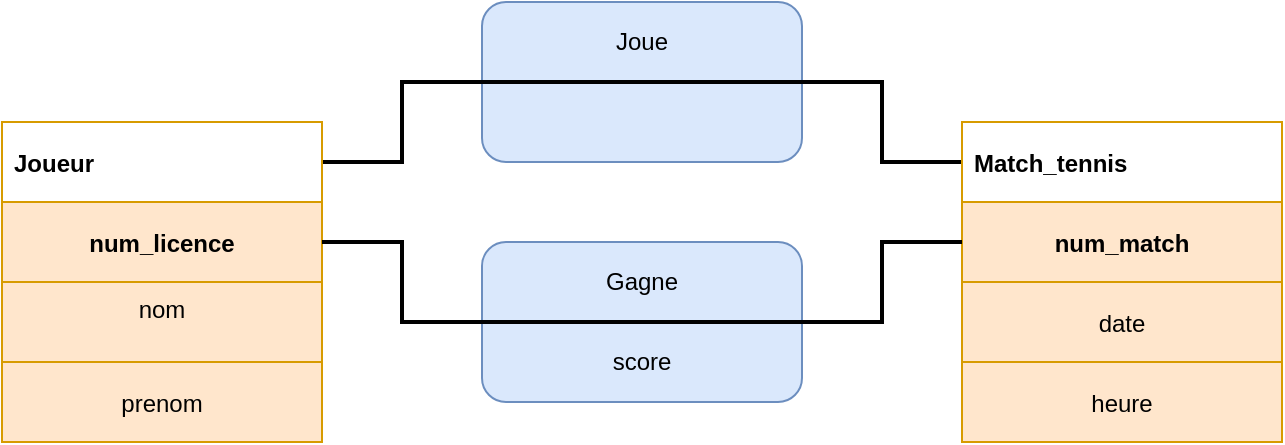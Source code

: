 <mxfile version="13.7.9" type="device"><diagram id="C5RBs43oDa-KdzZeNtuy" name="Page-1"><mxGraphModel dx="1086" dy="966" grid="1" gridSize="10" guides="1" tooltips="1" connect="1" arrows="1" fold="1" page="1" pageScale="1" pageWidth="827" pageHeight="1169" math="0" shadow="0"><root><mxCell id="WIyWlLk6GJQsqaUBKTNV-0"/><mxCell id="WIyWlLk6GJQsqaUBKTNV-1" parent="WIyWlLk6GJQsqaUBKTNV-0"/><mxCell id="PyXrXEeF-1hQNWYBlu_b-68" value="" style="group;fillColor=#ffffff;" parent="WIyWlLk6GJQsqaUBKTNV-1" vertex="1" connectable="0"><mxGeometry x="360" y="540" width="160" height="80" as="geometry"/></mxCell><mxCell id="PyXrXEeF-1hQNWYBlu_b-69" value="" style="rounded=1;whiteSpace=wrap;html=1;fillColor=#dae8fc;strokeColor=#6c8ebf;" parent="PyXrXEeF-1hQNWYBlu_b-68" vertex="1"><mxGeometry width="160" height="80" as="geometry"/></mxCell><mxCell id="PyXrXEeF-1hQNWYBlu_b-70" value="Joue" style="text;html=1;strokeColor=none;fillColor=none;align=center;verticalAlign=middle;whiteSpace=wrap;rounded=0;" parent="PyXrXEeF-1hQNWYBlu_b-68" vertex="1"><mxGeometry width="160" height="40" as="geometry"/></mxCell><mxCell id="PyXrXEeF-1hQNWYBlu_b-71" value="&lt;br&gt;" style="text;html=1;strokeColor=none;fillColor=none;align=center;verticalAlign=middle;whiteSpace=wrap;rounded=0;" parent="PyXrXEeF-1hQNWYBlu_b-68" vertex="1"><mxGeometry y="40" width="160" height="40" as="geometry"/></mxCell><mxCell id="PyXrXEeF-1hQNWYBlu_b-88" value="&lt;div&gt;&lt;br&gt;&lt;/div&gt;&lt;div&gt;&lt;br&gt;&lt;/div&gt;" style="endArrow=none;html=1;strokeWidth=2;rounded=0;endFill=0;exitX=1;exitY=0.5;exitDx=0;exitDy=0;entryX=0;entryY=0.5;entryDx=0;entryDy=0;" parent="WIyWlLk6GJQsqaUBKTNV-1" source="PyXrXEeF-1hQNWYBlu_b-50" target="Vc4Vi7dpNtWn--KGvzll-5" edge="1"><mxGeometry relative="1" as="geometry"><mxPoint x="280" y="640" as="sourcePoint"/><mxPoint x="600" y="640" as="targetPoint"/><Array as="points"><mxPoint x="320" y="620"/><mxPoint x="320" y="580"/><mxPoint x="360" y="580"/><mxPoint x="520" y="580"/><mxPoint x="560" y="580"/><mxPoint x="560" y="620"/></Array><mxPoint as="offset"/></mxGeometry></mxCell><mxCell id="Vc4Vi7dpNtWn--KGvzll-3" value="" style="group" parent="WIyWlLk6GJQsqaUBKTNV-1" vertex="1" connectable="0"><mxGeometry x="120" y="600" width="160" height="80" as="geometry"/></mxCell><mxCell id="PyXrXEeF-1hQNWYBlu_b-50" value="Joueur" style="text;align=left;verticalAlign=middle;spacingLeft=4;spacingRight=4;overflow=hidden;rotatable=0;points=[[0,0.5],[1,0.5]];portConstraint=eastwest;fontStyle=1;strokeColor=#d79b00;fillColor=#ffffff;" parent="Vc4Vi7dpNtWn--KGvzll-3" vertex="1"><mxGeometry width="160" height="40" as="geometry"/></mxCell><mxCell id="PyXrXEeF-1hQNWYBlu_b-51" value="num_licence" style="text;align=center;verticalAlign=middle;spacingLeft=4;spacingRight=4;overflow=hidden;rotatable=0;points=[[0,0.5],[1,0.5]];portConstraint=eastwest;fontStyle=1;fillColor=#ffe6cc;strokeColor=#d79b00;" parent="Vc4Vi7dpNtWn--KGvzll-3" vertex="1"><mxGeometry y="40" width="160" height="40" as="geometry"/></mxCell><mxCell id="Vc4Vi7dpNtWn--KGvzll-4" value="" style="group" parent="WIyWlLk6GJQsqaUBKTNV-1" vertex="1" connectable="0"><mxGeometry x="600" y="600" width="160" height="80" as="geometry"/></mxCell><mxCell id="Vc4Vi7dpNtWn--KGvzll-5" value="Match_tennis" style="text;align=left;verticalAlign=middle;spacingLeft=4;spacingRight=4;overflow=hidden;rotatable=0;points=[[0,0.5],[1,0.5]];portConstraint=eastwest;fontStyle=1;strokeColor=#d79b00;fillColor=#ffffff;" parent="Vc4Vi7dpNtWn--KGvzll-4" vertex="1"><mxGeometry width="160" height="40" as="geometry"/></mxCell><mxCell id="Vc4Vi7dpNtWn--KGvzll-6" value="num_match" style="text;align=center;verticalAlign=middle;spacingLeft=4;spacingRight=4;overflow=hidden;rotatable=0;points=[[0,0.5],[1,0.5]];portConstraint=eastwest;fontStyle=1;fillColor=#ffe6cc;strokeColor=#d79b00;" parent="Vc4Vi7dpNtWn--KGvzll-4" vertex="1"><mxGeometry y="40" width="160" height="40" as="geometry"/></mxCell><mxCell id="Vc4Vi7dpNtWn--KGvzll-8" value="" style="group;fillColor=#ffffff;" parent="WIyWlLk6GJQsqaUBKTNV-1" vertex="1" connectable="0"><mxGeometry x="360" y="660" width="160" height="80" as="geometry"/></mxCell><mxCell id="Vc4Vi7dpNtWn--KGvzll-9" value="" style="rounded=1;whiteSpace=wrap;html=1;fillColor=#dae8fc;strokeColor=#6c8ebf;" parent="Vc4Vi7dpNtWn--KGvzll-8" vertex="1"><mxGeometry width="160" height="80" as="geometry"/></mxCell><mxCell id="Vc4Vi7dpNtWn--KGvzll-10" value="Gagne" style="text;html=1;strokeColor=none;fillColor=none;align=center;verticalAlign=middle;whiteSpace=wrap;rounded=0;" parent="Vc4Vi7dpNtWn--KGvzll-8" vertex="1"><mxGeometry width="160" height="40" as="geometry"/></mxCell><mxCell id="Vc4Vi7dpNtWn--KGvzll-11" value="score&lt;br&gt;" style="text;html=1;strokeColor=none;fillColor=none;align=center;verticalAlign=middle;whiteSpace=wrap;rounded=0;" parent="Vc4Vi7dpNtWn--KGvzll-8" vertex="1"><mxGeometry y="40" width="160" height="40" as="geometry"/></mxCell><mxCell id="Vc4Vi7dpNtWn--KGvzll-13" value="&lt;div&gt;&lt;br&gt;&lt;/div&gt;&lt;div&gt;&lt;br&gt;&lt;/div&gt;" style="endArrow=none;html=1;strokeWidth=2;rounded=0;endFill=0;exitX=1;exitY=0.5;exitDx=0;exitDy=0;entryX=0;entryY=0.5;entryDx=0;entryDy=0;" parent="WIyWlLk6GJQsqaUBKTNV-1" source="PyXrXEeF-1hQNWYBlu_b-51" target="Vc4Vi7dpNtWn--KGvzll-6" edge="1"><mxGeometry relative="1" as="geometry"><mxPoint x="290" y="630" as="sourcePoint"/><mxPoint x="590" y="660" as="targetPoint"/><Array as="points"><mxPoint x="320" y="660"/><mxPoint x="320" y="700"/><mxPoint x="560" y="700"/><mxPoint x="560" y="660"/></Array><mxPoint as="offset"/></mxGeometry></mxCell><mxCell id="Vc4Vi7dpNtWn--KGvzll-14" value="nom&#10;" style="text;align=center;verticalAlign=middle;spacingLeft=4;spacingRight=4;overflow=hidden;rotatable=0;points=[[0,0.5],[1,0.5]];portConstraint=eastwest;fontStyle=0;fillColor=#ffe6cc;strokeColor=#d79b00;" parent="WIyWlLk6GJQsqaUBKTNV-1" vertex="1"><mxGeometry x="120" y="680" width="160" height="40" as="geometry"/></mxCell><mxCell id="Vc4Vi7dpNtWn--KGvzll-16" value="prenom" style="text;align=center;verticalAlign=middle;spacingLeft=4;spacingRight=4;overflow=hidden;rotatable=0;points=[[0,0.5],[1,0.5]];portConstraint=eastwest;fontStyle=0;fillColor=#ffe6cc;strokeColor=#d79b00;" parent="WIyWlLk6GJQsqaUBKTNV-1" vertex="1"><mxGeometry x="120" y="720" width="160" height="40" as="geometry"/></mxCell><mxCell id="Vc4Vi7dpNtWn--KGvzll-17" value="date" style="text;align=center;verticalAlign=middle;spacingLeft=4;spacingRight=4;overflow=hidden;rotatable=0;points=[[0,0.5],[1,0.5]];portConstraint=eastwest;fontStyle=0;fillColor=#ffe6cc;strokeColor=#d79b00;" parent="WIyWlLk6GJQsqaUBKTNV-1" vertex="1"><mxGeometry x="600" y="680" width="160" height="40" as="geometry"/></mxCell><mxCell id="Vc4Vi7dpNtWn--KGvzll-18" value="heure" style="text;align=center;verticalAlign=middle;spacingLeft=4;spacingRight=4;overflow=hidden;rotatable=0;points=[[0,0.5],[1,0.5]];portConstraint=eastwest;fontStyle=0;fillColor=#ffe6cc;strokeColor=#d79b00;" parent="WIyWlLk6GJQsqaUBKTNV-1" vertex="1"><mxGeometry x="600" y="720" width="160" height="40" as="geometry"/></mxCell></root></mxGraphModel></diagram></mxfile>